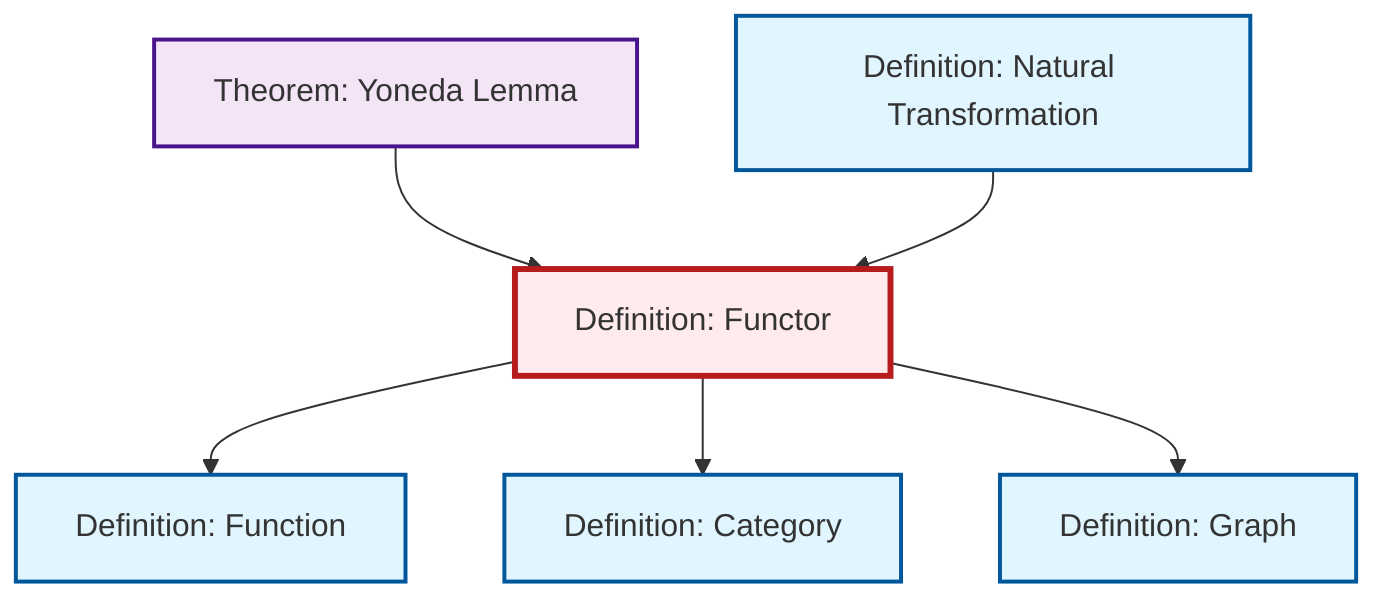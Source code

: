 graph TD
    classDef definition fill:#e1f5fe,stroke:#01579b,stroke-width:2px
    classDef theorem fill:#f3e5f5,stroke:#4a148c,stroke-width:2px
    classDef axiom fill:#fff3e0,stroke:#e65100,stroke-width:2px
    classDef example fill:#e8f5e9,stroke:#1b5e20,stroke-width:2px
    classDef current fill:#ffebee,stroke:#b71c1c,stroke-width:3px
    def-functor["Definition: Functor"]:::definition
    def-category["Definition: Category"]:::definition
    def-natural-transformation["Definition: Natural Transformation"]:::definition
    thm-yoneda["Theorem: Yoneda Lemma"]:::theorem
    def-function["Definition: Function"]:::definition
    def-graph["Definition: Graph"]:::definition
    thm-yoneda --> def-functor
    def-functor --> def-function
    def-natural-transformation --> def-functor
    def-functor --> def-category
    def-functor --> def-graph
    class def-functor current